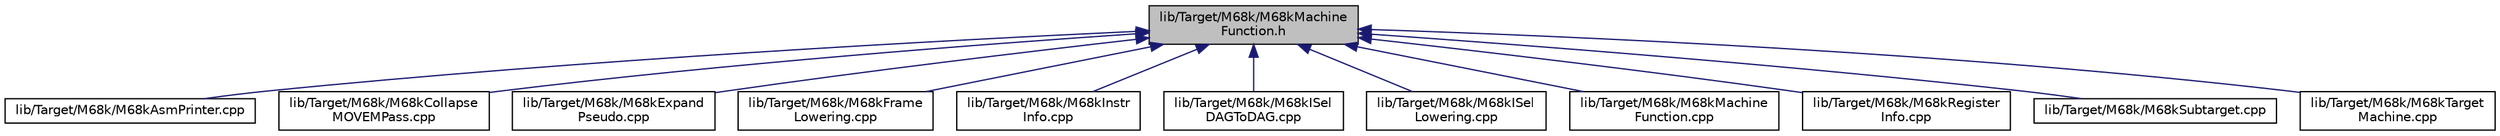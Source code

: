 digraph "lib/Target/M68k/M68kMachineFunction.h"
{
 // LATEX_PDF_SIZE
  bgcolor="transparent";
  edge [fontname="Helvetica",fontsize="10",labelfontname="Helvetica",labelfontsize="10"];
  node [fontname="Helvetica",fontsize="10",shape=record];
  Node1 [label="lib/Target/M68k/M68kMachine\lFunction.h",height=0.2,width=0.4,color="black", fillcolor="grey75", style="filled", fontcolor="black",tooltip=" "];
  Node1 -> Node2 [dir="back",color="midnightblue",fontsize="10",style="solid",fontname="Helvetica"];
  Node2 [label="lib/Target/M68k/M68kAsmPrinter.cpp",height=0.2,width=0.4,color="black",URL="$M68kAsmPrinter_8cpp.html",tooltip=" "];
  Node1 -> Node3 [dir="back",color="midnightblue",fontsize="10",style="solid",fontname="Helvetica"];
  Node3 [label="lib/Target/M68k/M68kCollapse\lMOVEMPass.cpp",height=0.2,width=0.4,color="black",URL="$M68kCollapseMOVEMPass_8cpp.html",tooltip=" "];
  Node1 -> Node4 [dir="back",color="midnightblue",fontsize="10",style="solid",fontname="Helvetica"];
  Node4 [label="lib/Target/M68k/M68kExpand\lPseudo.cpp",height=0.2,width=0.4,color="black",URL="$M68kExpandPseudo_8cpp.html",tooltip=" "];
  Node1 -> Node5 [dir="back",color="midnightblue",fontsize="10",style="solid",fontname="Helvetica"];
  Node5 [label="lib/Target/M68k/M68kFrame\lLowering.cpp",height=0.2,width=0.4,color="black",URL="$M68kFrameLowering_8cpp.html",tooltip=" "];
  Node1 -> Node6 [dir="back",color="midnightblue",fontsize="10",style="solid",fontname="Helvetica"];
  Node6 [label="lib/Target/M68k/M68kInstr\lInfo.cpp",height=0.2,width=0.4,color="black",URL="$M68kInstrInfo_8cpp.html",tooltip=" "];
  Node1 -> Node7 [dir="back",color="midnightblue",fontsize="10",style="solid",fontname="Helvetica"];
  Node7 [label="lib/Target/M68k/M68kISel\lDAGToDAG.cpp",height=0.2,width=0.4,color="black",URL="$M68kISelDAGToDAG_8cpp.html",tooltip=" "];
  Node1 -> Node8 [dir="back",color="midnightblue",fontsize="10",style="solid",fontname="Helvetica"];
  Node8 [label="lib/Target/M68k/M68kISel\lLowering.cpp",height=0.2,width=0.4,color="black",URL="$M68kISelLowering_8cpp.html",tooltip=" "];
  Node1 -> Node9 [dir="back",color="midnightblue",fontsize="10",style="solid",fontname="Helvetica"];
  Node9 [label="lib/Target/M68k/M68kMachine\lFunction.cpp",height=0.2,width=0.4,color="black",URL="$M68kMachineFunction_8cpp.html",tooltip=" "];
  Node1 -> Node10 [dir="back",color="midnightblue",fontsize="10",style="solid",fontname="Helvetica"];
  Node10 [label="lib/Target/M68k/M68kRegister\lInfo.cpp",height=0.2,width=0.4,color="black",URL="$M68kRegisterInfo_8cpp.html",tooltip=" "];
  Node1 -> Node11 [dir="back",color="midnightblue",fontsize="10",style="solid",fontname="Helvetica"];
  Node11 [label="lib/Target/M68k/M68kSubtarget.cpp",height=0.2,width=0.4,color="black",URL="$M68kSubtarget_8cpp.html",tooltip=" "];
  Node1 -> Node12 [dir="back",color="midnightblue",fontsize="10",style="solid",fontname="Helvetica"];
  Node12 [label="lib/Target/M68k/M68kTarget\lMachine.cpp",height=0.2,width=0.4,color="black",URL="$M68kTargetMachine_8cpp.html",tooltip=" "];
}

